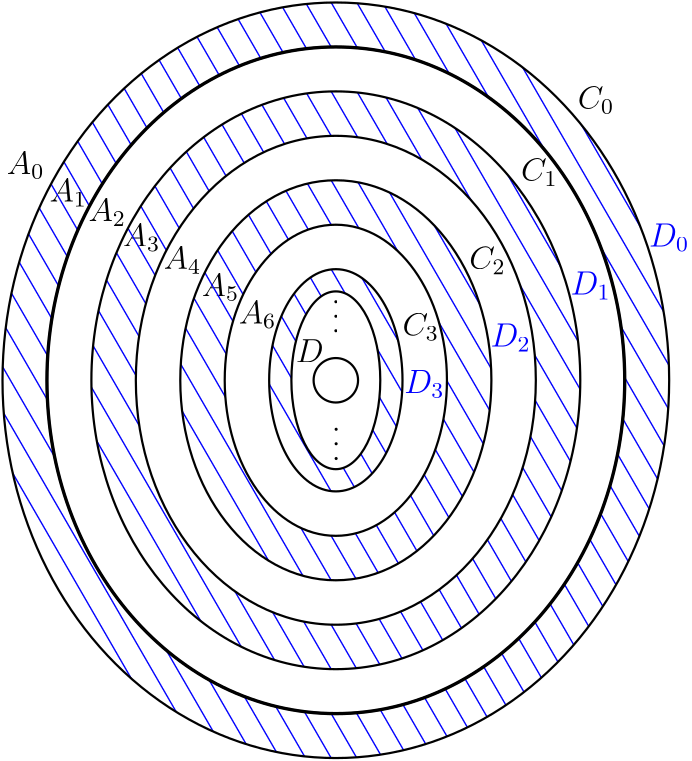 <?xml version="1.0"?>
<!DOCTYPE ipe SYSTEM "ipe.dtd">
<ipe version="70218" creator="Ipe 7.2.23">
<info created="D:20210224022242" modified="D:20210225095606"/>
<ipestyle name="basic">
<symbol name="arrow/arc(spx)">
<path stroke="sym-stroke" fill="sym-stroke" pen="sym-pen">
0 0 m
-1 0.333 l
-1 -0.333 l
h
</path>
</symbol>
<symbol name="arrow/farc(spx)">
<path stroke="sym-stroke" fill="white" pen="sym-pen">
0 0 m
-1 0.333 l
-1 -0.333 l
h
</path>
</symbol>
<symbol name="arrow/ptarc(spx)">
<path stroke="sym-stroke" fill="sym-stroke" pen="sym-pen">
0 0 m
-1 0.333 l
-0.8 0 l
-1 -0.333 l
h
</path>
</symbol>
<symbol name="arrow/fptarc(spx)">
<path stroke="sym-stroke" fill="white" pen="sym-pen">
0 0 m
-1 0.333 l
-0.8 0 l
-1 -0.333 l
h
</path>
</symbol>
<symbol name="mark/circle(sx)" transformations="translations">
<path fill="sym-stroke">
0.6 0 0 0.6 0 0 e
0.4 0 0 0.4 0 0 e
</path>
</symbol>
<symbol name="mark/disk(sx)" transformations="translations">
<path fill="sym-stroke">
0.6 0 0 0.6 0 0 e
</path>
</symbol>
<symbol name="mark/fdisk(sfx)" transformations="translations">
<group>
<path fill="sym-fill">
0.5 0 0 0.5 0 0 e
</path>
<path fill="sym-stroke" fillrule="eofill">
0.6 0 0 0.6 0 0 e
0.4 0 0 0.4 0 0 e
</path>
</group>
</symbol>
<symbol name="mark/box(sx)" transformations="translations">
<path fill="sym-stroke" fillrule="eofill">
-0.6 -0.6 m
0.6 -0.6 l
0.6 0.6 l
-0.6 0.6 l
h
-0.4 -0.4 m
0.4 -0.4 l
0.4 0.4 l
-0.4 0.4 l
h
</path>
</symbol>
<symbol name="mark/square(sx)" transformations="translations">
<path fill="sym-stroke">
-0.6 -0.6 m
0.6 -0.6 l
0.6 0.6 l
-0.6 0.6 l
h
</path>
</symbol>
<symbol name="mark/fsquare(sfx)" transformations="translations">
<group>
<path fill="sym-fill">
-0.5 -0.5 m
0.5 -0.5 l
0.5 0.5 l
-0.5 0.5 l
h
</path>
<path fill="sym-stroke" fillrule="eofill">
-0.6 -0.6 m
0.6 -0.6 l
0.6 0.6 l
-0.6 0.6 l
h
-0.4 -0.4 m
0.4 -0.4 l
0.4 0.4 l
-0.4 0.4 l
h
</path>
</group>
</symbol>
<symbol name="mark/cross(sx)" transformations="translations">
<group>
<path fill="sym-stroke">
-0.43 -0.57 m
0.57 0.43 l
0.43 0.57 l
-0.57 -0.43 l
h
</path>
<path fill="sym-stroke">
-0.43 0.57 m
0.57 -0.43 l
0.43 -0.57 l
-0.57 0.43 l
h
</path>
</group>
</symbol>
<symbol name="arrow/fnormal(spx)">
<path stroke="sym-stroke" fill="white" pen="sym-pen">
0 0 m
-1 0.333 l
-1 -0.333 l
h
</path>
</symbol>
<symbol name="arrow/pointed(spx)">
<path stroke="sym-stroke" fill="sym-stroke" pen="sym-pen">
0 0 m
-1 0.333 l
-0.8 0 l
-1 -0.333 l
h
</path>
</symbol>
<symbol name="arrow/fpointed(spx)">
<path stroke="sym-stroke" fill="white" pen="sym-pen">
0 0 m
-1 0.333 l
-0.8 0 l
-1 -0.333 l
h
</path>
</symbol>
<symbol name="arrow/linear(spx)">
<path stroke="sym-stroke" pen="sym-pen">
-1 0.333 m
0 0 l
-1 -0.333 l
</path>
</symbol>
<symbol name="arrow/fdouble(spx)">
<path stroke="sym-stroke" fill="white" pen="sym-pen">
0 0 m
-1 0.333 l
-1 -0.333 l
h
-1 0 m
-2 0.333 l
-2 -0.333 l
h
</path>
</symbol>
<symbol name="arrow/double(spx)">
<path stroke="sym-stroke" fill="sym-stroke" pen="sym-pen">
0 0 m
-1 0.333 l
-1 -0.333 l
h
-1 0 m
-2 0.333 l
-2 -0.333 l
h
</path>
</symbol>
<symbol name="arrow/mid-normal(spx)">
<path stroke="sym-stroke" fill="sym-stroke" pen="sym-pen">
0.5 0 m
-0.5 0.333 l
-0.5 -0.333 l
h
</path>
</symbol>
<symbol name="arrow/mid-fnormal(spx)">
<path stroke="sym-stroke" fill="white" pen="sym-pen">
0.5 0 m
-0.5 0.333 l
-0.5 -0.333 l
h
</path>
</symbol>
<symbol name="arrow/mid-pointed(spx)">
<path stroke="sym-stroke" fill="sym-stroke" pen="sym-pen">
0.5 0 m
-0.5 0.333 l
-0.3 0 l
-0.5 -0.333 l
h
</path>
</symbol>
<symbol name="arrow/mid-fpointed(spx)">
<path stroke="sym-stroke" fill="white" pen="sym-pen">
0.5 0 m
-0.5 0.333 l
-0.3 0 l
-0.5 -0.333 l
h
</path>
</symbol>
<symbol name="arrow/mid-double(spx)">
<path stroke="sym-stroke" fill="sym-stroke" pen="sym-pen">
1 0 m
0 0.333 l
0 -0.333 l
h
0 0 m
-1 0.333 l
-1 -0.333 l
h
</path>
</symbol>
<symbol name="arrow/mid-fdouble(spx)">
<path stroke="sym-stroke" fill="white" pen="sym-pen">
1 0 m
0 0.333 l
0 -0.333 l
h
0 0 m
-1 0.333 l
-1 -0.333 l
h
</path>
</symbol>
<anglesize name="22.5 deg" value="22.5"/>
<anglesize name="30 deg" value="30"/>
<anglesize name="45 deg" value="45"/>
<anglesize name="60 deg" value="60"/>
<anglesize name="90 deg" value="90"/>
<arrowsize name="large" value="10"/>
<arrowsize name="small" value="5"/>
<arrowsize name="tiny" value="3"/>
<color name="blue" value="0 0 1"/>
<color name="brown" value="0.647 0.165 0.165"/>
<color name="darkblue" value="0 0 0.545"/>
<color name="darkcyan" value="0 0.545 0.545"/>
<color name="darkgray" value="0.663"/>
<color name="darkgreen" value="0 0.392 0"/>
<color name="darkmagenta" value="0.545 0 0.545"/>
<color name="darkorange" value="1 0.549 0"/>
<color name="darkred" value="0.545 0 0"/>
<color name="gold" value="1 0.843 0"/>
<color name="gray" value="0.745"/>
<color name="green" value="0 1 0"/>
<color name="lightblue" value="0.678 0.847 0.902"/>
<color name="lightcyan" value="0.878 1 1"/>
<color name="lightgray" value="0.827"/>
<color name="lightgreen" value="0.565 0.933 0.565"/>
<color name="lightyellow" value="1 1 0.878"/>
<color name="navy" value="0 0 0.502"/>
<color name="orange" value="1 0.647 0"/>
<color name="pink" value="1 0.753 0.796"/>
<color name="purple" value="0.627 0.125 0.941"/>
<color name="red" value="1 0 0"/>
<color name="seagreen" value="0.18 0.545 0.341"/>
<color name="turquoise" value="0.251 0.878 0.816"/>
<color name="violet" value="0.933 0.51 0.933"/>
<color name="yellow" value="1 1 0"/>
<dashstyle name="dash dot dotted" value="[4 2 1 2 1 2] 0"/>
<dashstyle name="dash dotted" value="[4 2 1 2] 0"/>
<dashstyle name="dashed" value="[4] 0"/>
<dashstyle name="dotted" value="[1 3] 0"/>
<gridsize name="10 pts (~3.5 mm)" value="10"/>
<gridsize name="14 pts (~5 mm)" value="14"/>
<gridsize name="16 pts (~6 mm)" value="16"/>
<gridsize name="20 pts (~7 mm)" value="20"/>
<gridsize name="28 pts (~10 mm)" value="28"/>
<gridsize name="32 pts (~12 mm)" value="32"/>
<gridsize name="4 pts" value="4"/>
<gridsize name="56 pts (~20 mm)" value="56"/>
<gridsize name="8 pts (~3 mm)" value="8"/>
<opacity name="10%" value="0.1"/>
<opacity name="30%" value="0.3"/>
<opacity name="50%" value="0.5"/>
<opacity name="75%" value="0.75"/>
<pen name="fat" value="1.2"/>
<pen name="heavier" value="0.8"/>
<pen name="ultrafat" value="2"/>
<symbolsize name="large" value="5"/>
<symbolsize name="small" value="2"/>
<symbolsize name="tiny" value="1.1"/>
<textsize name="Huge" value="\Huge"/>
<textsize name="LARGE" value="\LARGE"/>
<textsize name="Large" value="\Large"/>
<textsize name="footnote" value="\footnotesize"/>
<textsize name="huge" value="\huge"/>
<textsize name="large" value="\large"/>
<textsize name="small" value="\small"/>
<textsize name="tiny" value="\tiny"/>
<textstyle name="center" begin="\begin{center}" end="\end{center}"/>
<textstyle name="item" begin="\begin{itemize}\item{}" end="\end{itemize}"/>
<textstyle name="itemize" begin="\begin{itemize}" end="\end{itemize}"/>
<preamble>
\usepackage{amsfonts, amsmath, amsthm, amssymb, mathtools}
</preamble>
<tiling name="falling" angle="-60" step="4" width="1"/>
<tiling name="rising" angle="30" step="4" width="1"/>
<tiling name="spec_fill" angle="-60" step="8" width="0.5"/>
</ipestyle>
<page>
<layer name="alpha"/>
<layer name="beta"/>
<view layers="alpha beta" active="alpha"/>
<text layer="alpha" matrix="1 0 0 1 -22.4675 -21.7654" pos="160 544" stroke="black" type="label" width="13.508" height="8.173" depth="1.79" valign="baseline" size="large" style="math">A_0</text>
<text matrix="1 0 0 1 -18.2548 -19.659" pos="171.15 532.001" stroke="black" type="label" width="13.508" height="8.173" depth="1.79" valign="baseline" size="large" style="math">A_1</text>
<text matrix="1 0 0 1 -17.5527 -20.7122" pos="184.491 526.034" stroke="black" type="label" width="13.508" height="8.173" depth="1.79" valign="baseline" size="large" style="math">A_2</text>
<text matrix="1 0 0 1 -22.1164 -22.4675" pos="201.341 518.661" stroke="black" type="label" width="13.508" height="8.173" depth="1.79" valign="baseline" size="large" style="math">A_3</text>
<text matrix="1 0 0 1 -17.9038 -18.6059" pos="211.873 506.726" stroke="black" type="label" width="13.508" height="8.173" depth="1.79" valign="baseline" size="large" style="math">A_4</text>
<text matrix="1 0 0 1 -14.7443 -19.659" pos="222.404 497.949" stroke="black" type="label" width="13.508" height="8.173" depth="1.79" valign="baseline" size="large" style="math">A_5</text>
<text matrix="1 0 0 1 -17.8847 -19.3388" pos="238.904 487.769" stroke="black" type="label" width="13.508" height="8.173" depth="1.79" valign="baseline" size="large" style="math">A_6</text>
<text matrix="0 1 -1 0 727.156 211.451" pos="252.719 470.571" stroke="black" type="label" width="15.732" height="1.162" depth="0" valign="baseline" size="large" style="math">\dotsc</text>
<path stroke="black" pen="heavier">
8 0 0 8 256 448 e
</path>
<text matrix="1 0 0 1 -6.39789 30.5211" pos="248 424" stroke="black" type="label" width="10.044" height="8.169" depth="0" valign="baseline" size="large" style="math">D</text>
<text matrix="0 1 -1 0 727.279 165.546" pos="252.719 470.571" stroke="black" type="label" width="15.732" height="1.162" depth="0" valign="baseline" size="large" style="math">\dotsc</text>
<path stroke="black" fill="blue" pen="heavier" tiling="spec_fill">
88 0 0 104 256 448 e
72 0 0 88 256 448 e
</path>
<path stroke="black" fill="blue" pen="heavier" tiling="spec_fill">
56 0 0 72 256 448 e
40 0 0 56 256 448 e
</path>
<path stroke="black" fill="blue" pen="heavier" tiling="spec_fill">
24 0 0 40 256 448 e
16 0 0 32 256 448 e
</path>
<path stroke="black" fill="blue" pen="heavier" tiling="spec_fill">
120 0 0 136 256 448 e
104 0 0 120 256 448 e
</path>
<text matrix="1 0 0 1 -8.91726 1.62132" pos="352 544" stroke="black" type="label" width="13.107" height="8.173" depth="1.79" valign="baseline" size="large" style="math">C_0</text>
<text matrix="1 0 0 1 2.7022 -0.27022" pos="320 520" stroke="black" type="label" width="13.107" height="8.173" depth="1.79" valign="baseline" size="large" style="math">C_1</text>
<text pos="304 488" stroke="black" type="label" width="13.107" height="8.173" depth="1.79" valign="baseline" size="large" style="math">C_2</text>
<text pos="280 464" stroke="black" type="label" width="13.107" height="8.173" depth="1.79" valign="baseline" size="large" style="math">C_3</text>
<path layer="beta" stroke="black" pen="fat">
104 0 0 120 256 448 e
</path>
<text layer="alpha" matrix="1 0 0 1 0.702108 -23.8717" pos="368 520" stroke="blue" type="label" width="14.452" height="8.173" depth="1.79" valign="baseline" size="large" style="math">D_0</text>
<text matrix="1 0 0 1 -3.51054 -9.12741" pos="344 488" stroke="blue" type="label" width="14.452" height="8.173" depth="1.79" valign="baseline" size="large" style="math">D_1</text>
<text matrix="1 0 0 1 -0.351054 -3.8616" pos="312 464" stroke="blue" type="label" width="14.452" height="8.173" depth="1.79" valign="baseline" size="large" style="math">D_2</text>
<text matrix="1 0 0 1 -4.91476 -0.702108" pos="285.588 444.134" stroke="blue" type="label" width="14.452" height="8.173" depth="1.79" valign="baseline" size="large" style="math">D_3</text>
</page>
</ipe>

